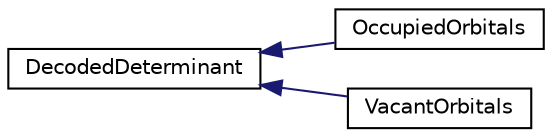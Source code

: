 digraph "Graphical Class Hierarchy"
{
  edge [fontname="Helvetica",fontsize="10",labelfontname="Helvetica",labelfontsize="10"];
  node [fontname="Helvetica",fontsize="10",shape=record];
  rankdir="LR";
  Node1 [label="DecodedDeterminant",height=0.2,width=0.4,color="black", fillcolor="white", style="filled",URL="$structDecodedDeterminant.html"];
  Node1 -> Node2 [dir="back",color="midnightblue",fontsize="10",style="solid",fontname="Helvetica"];
  Node2 [label="OccupiedOrbitals",height=0.2,width=0.4,color="black", fillcolor="white", style="filled",URL="$structOccupiedOrbitals.html"];
  Node1 -> Node3 [dir="back",color="midnightblue",fontsize="10",style="solid",fontname="Helvetica"];
  Node3 [label="VacantOrbitals",height=0.2,width=0.4,color="black", fillcolor="white", style="filled",URL="$structVacantOrbitals.html"];
}
